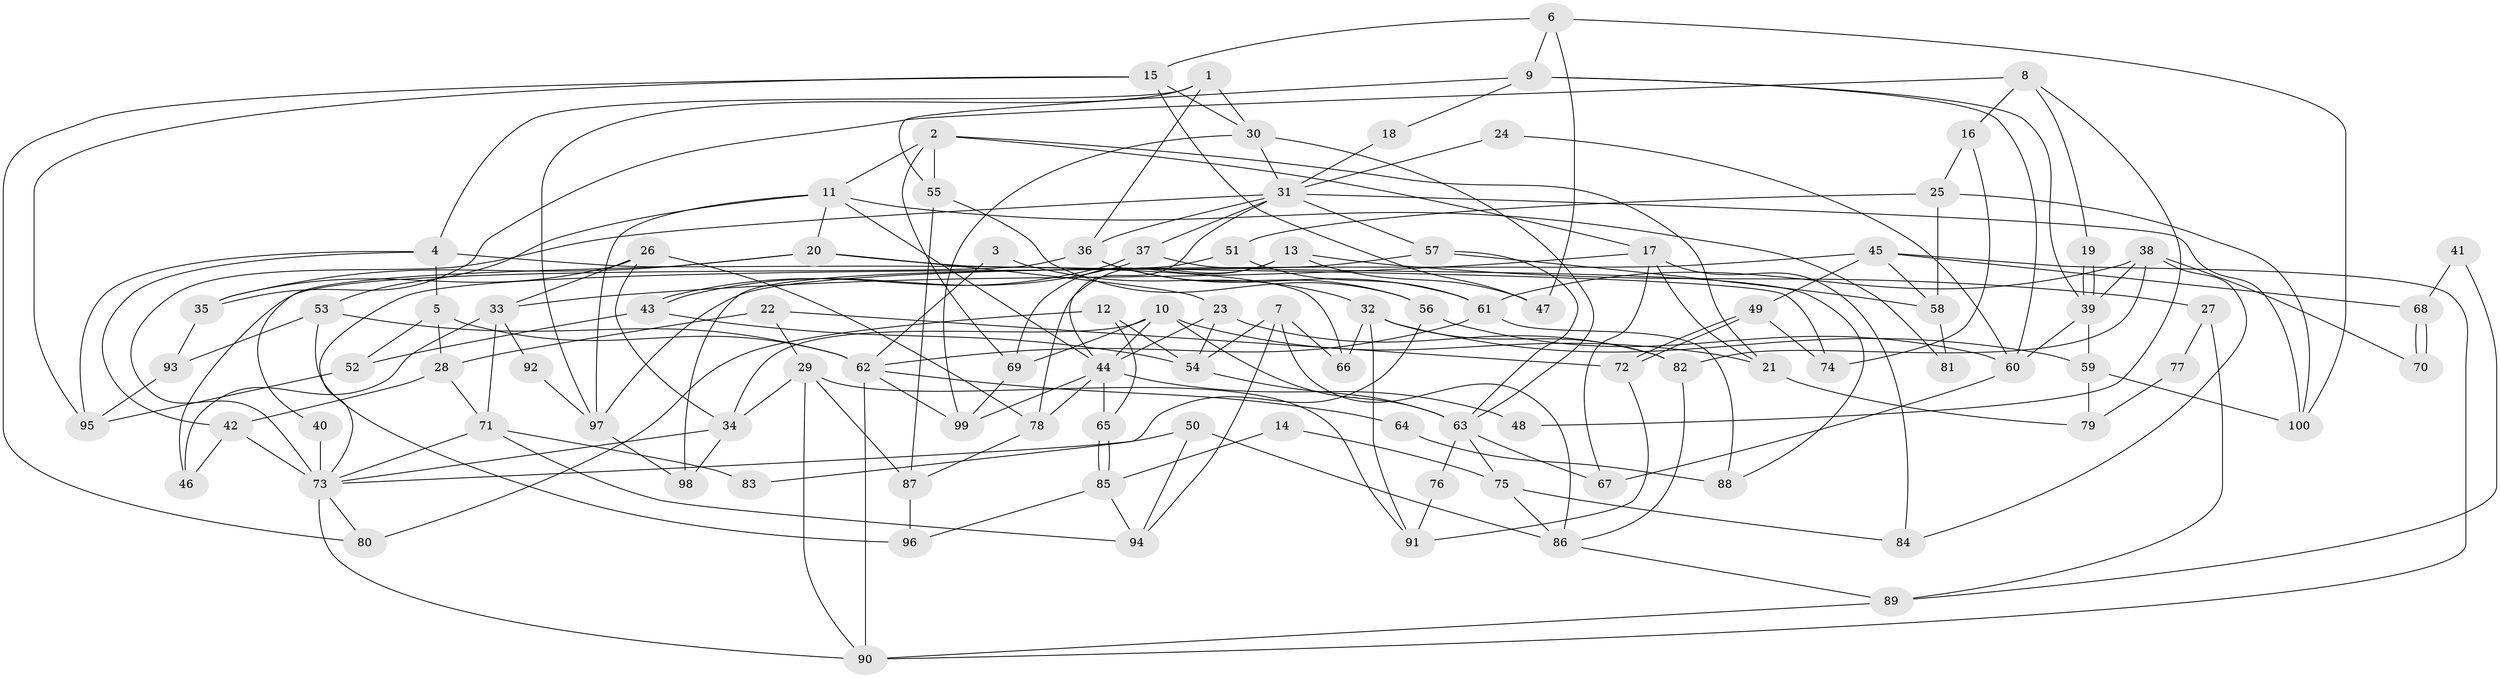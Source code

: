 // coarse degree distribution, {7: 0.13114754098360656, 5: 0.19672131147540983, 6: 0.13114754098360656, 4: 0.2786885245901639, 9: 0.04918032786885246, 3: 0.11475409836065574, 8: 0.06557377049180328, 2: 0.03278688524590164}
// Generated by graph-tools (version 1.1) at 2025/42/03/06/25 10:42:00]
// undirected, 100 vertices, 200 edges
graph export_dot {
graph [start="1"]
  node [color=gray90,style=filled];
  1;
  2;
  3;
  4;
  5;
  6;
  7;
  8;
  9;
  10;
  11;
  12;
  13;
  14;
  15;
  16;
  17;
  18;
  19;
  20;
  21;
  22;
  23;
  24;
  25;
  26;
  27;
  28;
  29;
  30;
  31;
  32;
  33;
  34;
  35;
  36;
  37;
  38;
  39;
  40;
  41;
  42;
  43;
  44;
  45;
  46;
  47;
  48;
  49;
  50;
  51;
  52;
  53;
  54;
  55;
  56;
  57;
  58;
  59;
  60;
  61;
  62;
  63;
  64;
  65;
  66;
  67;
  68;
  69;
  70;
  71;
  72;
  73;
  74;
  75;
  76;
  77;
  78;
  79;
  80;
  81;
  82;
  83;
  84;
  85;
  86;
  87;
  88;
  89;
  90;
  91;
  92;
  93;
  94;
  95;
  96;
  97;
  98;
  99;
  100;
  1 -- 4;
  1 -- 97;
  1 -- 30;
  1 -- 36;
  2 -- 69;
  2 -- 11;
  2 -- 17;
  2 -- 21;
  2 -- 55;
  3 -- 62;
  3 -- 32;
  4 -- 95;
  4 -- 42;
  4 -- 5;
  4 -- 66;
  5 -- 28;
  5 -- 52;
  5 -- 62;
  6 -- 9;
  6 -- 15;
  6 -- 47;
  6 -- 100;
  7 -- 86;
  7 -- 54;
  7 -- 66;
  7 -- 94;
  8 -- 35;
  8 -- 16;
  8 -- 19;
  8 -- 48;
  9 -- 39;
  9 -- 60;
  9 -- 18;
  9 -- 55;
  10 -- 34;
  10 -- 63;
  10 -- 21;
  10 -- 44;
  10 -- 69;
  11 -- 44;
  11 -- 53;
  11 -- 20;
  11 -- 81;
  11 -- 97;
  12 -- 65;
  12 -- 80;
  12 -- 54;
  13 -- 78;
  13 -- 69;
  13 -- 27;
  13 -- 47;
  14 -- 75;
  14 -- 85;
  15 -- 30;
  15 -- 47;
  15 -- 80;
  15 -- 95;
  16 -- 25;
  16 -- 74;
  17 -- 21;
  17 -- 33;
  17 -- 67;
  17 -- 84;
  18 -- 31;
  19 -- 39;
  19 -- 39;
  20 -- 23;
  20 -- 35;
  20 -- 40;
  20 -- 74;
  21 -- 79;
  22 -- 29;
  22 -- 72;
  22 -- 28;
  23 -- 54;
  23 -- 44;
  23 -- 82;
  24 -- 31;
  24 -- 60;
  25 -- 58;
  25 -- 100;
  25 -- 51;
  26 -- 33;
  26 -- 34;
  26 -- 35;
  26 -- 78;
  27 -- 89;
  27 -- 77;
  28 -- 42;
  28 -- 71;
  29 -- 87;
  29 -- 90;
  29 -- 34;
  29 -- 91;
  30 -- 99;
  30 -- 31;
  30 -- 63;
  31 -- 57;
  31 -- 36;
  31 -- 37;
  31 -- 44;
  31 -- 73;
  31 -- 100;
  32 -- 59;
  32 -- 66;
  32 -- 82;
  32 -- 91;
  33 -- 71;
  33 -- 46;
  33 -- 92;
  34 -- 73;
  34 -- 98;
  35 -- 93;
  36 -- 46;
  36 -- 56;
  36 -- 61;
  37 -- 43;
  37 -- 43;
  37 -- 88;
  38 -- 39;
  38 -- 82;
  38 -- 61;
  38 -- 70;
  38 -- 84;
  39 -- 60;
  39 -- 59;
  40 -- 73;
  41 -- 68;
  41 -- 89;
  42 -- 73;
  42 -- 46;
  43 -- 52;
  43 -- 54;
  44 -- 48;
  44 -- 65;
  44 -- 78;
  44 -- 99;
  45 -- 97;
  45 -- 90;
  45 -- 49;
  45 -- 58;
  45 -- 68;
  49 -- 72;
  49 -- 72;
  49 -- 74;
  50 -- 86;
  50 -- 94;
  50 -- 73;
  51 -- 61;
  51 -- 98;
  52 -- 95;
  53 -- 96;
  53 -- 62;
  53 -- 93;
  54 -- 63;
  55 -- 56;
  55 -- 87;
  56 -- 60;
  56 -- 83;
  57 -- 73;
  57 -- 63;
  57 -- 58;
  58 -- 81;
  59 -- 100;
  59 -- 79;
  60 -- 67;
  61 -- 62;
  61 -- 88;
  62 -- 64;
  62 -- 90;
  62 -- 99;
  63 -- 67;
  63 -- 75;
  63 -- 76;
  64 -- 88;
  65 -- 85;
  65 -- 85;
  68 -- 70;
  68 -- 70;
  69 -- 99;
  71 -- 73;
  71 -- 83;
  71 -- 94;
  72 -- 91;
  73 -- 80;
  73 -- 90;
  75 -- 84;
  75 -- 86;
  76 -- 91;
  77 -- 79;
  78 -- 87;
  82 -- 86;
  85 -- 94;
  85 -- 96;
  86 -- 89;
  87 -- 96;
  89 -- 90;
  92 -- 97;
  93 -- 95;
  97 -- 98;
}
